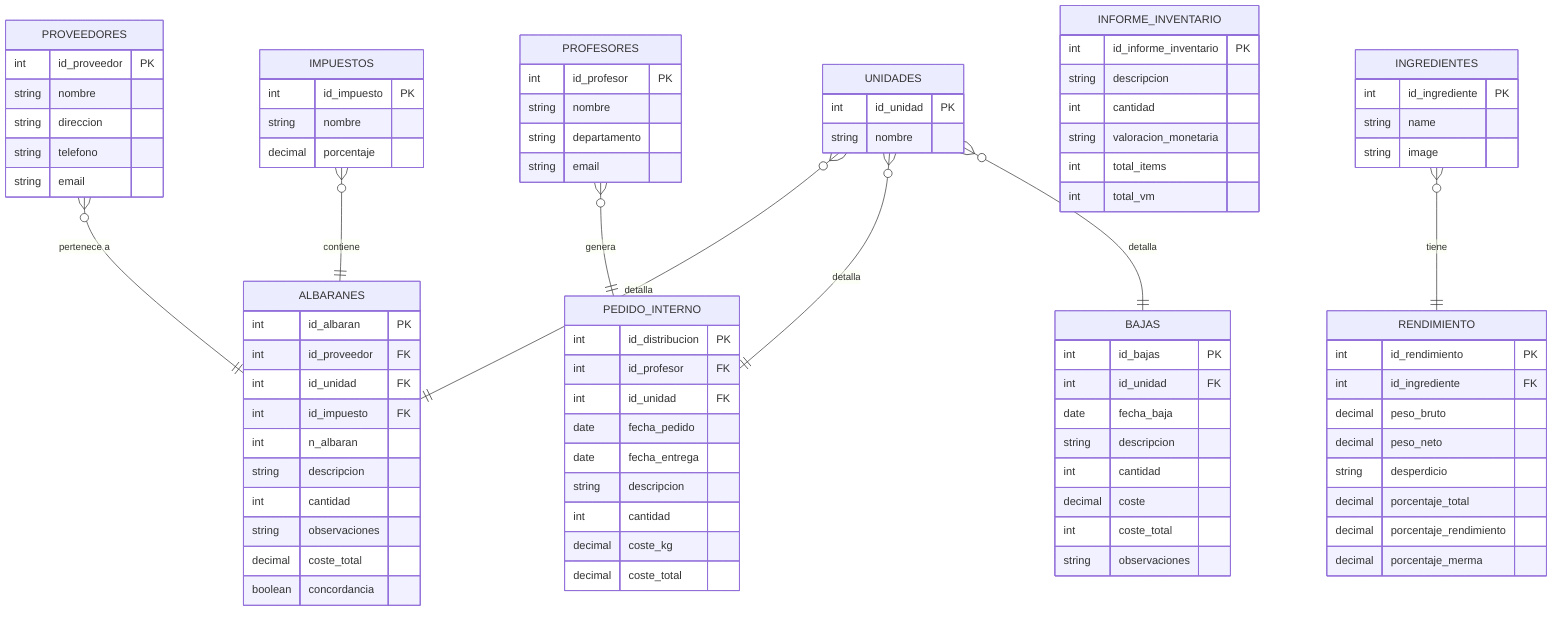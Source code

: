 erDiagram
    PROVEEDORES {
        int id_proveedor PK
        string nombre
        string direccion
        string telefono
        string email
    }

    UNIDADES {
        int id_unidad PK
        string nombre
    }

    ALBARANES {
        int id_albaran PK
        int id_proveedor FK
        int id_unidad FK
        int id_impuesto FK
        int n_albaran
        string descripcion
        int cantidad
        string observaciones
        decimal coste_total
        boolean concordancia
    }

    IMPUESTOS {
        int id_impuesto PK
        string nombre
        decimal porcentaje
    }

    PROFESORES {
        int id_profesor PK
        string nombre
        string departamento
        string email
    }

    PEDIDO_INTERNO {
        int id_distribucion PK
        int id_profesor FK
        int id_unidad FK
        date fecha_pedido
        date fecha_entrega
        string descripcion
        int cantidad
        decimal coste_kg
        decimal coste_total
    }

    BAJAS {
        int id_bajas PK
        int id_unidad FK
        date fecha_baja
        string descripcion
        int cantidad
        decimal coste
        int coste_total
        string observaciones
    }

    INFORME_INVENTARIO {
        int id_informe_inventario PK
        string descripcion
        int cantidad
        string valoracion_monetaria
        int total_items
        int total_vm
    }

    INGREDIENTES {
        int id_ingrediente PK
        string name
        string image
    }

    RENDIMIENTO {
        int id_rendimiento PK
        int id_ingrediente FK
        decimal peso_bruto
        decimal peso_neto
        string desperdicio
        decimal porcentaje_total
        decimal porcentaje_rendimiento
        decimal porcentaje_merma

    }

    PROVEEDORES o{--|| ALBARANES : "pertenece a"
    UNIDADES o{--|| ALBARANES : "detalla"
    IMPUESTOS O{--|| ALBARANES : "contiene"
    PROFESORES O{--|| PEDIDO_INTERNO : "genera"
    UNIDADES O{--|| PEDIDO_INTERNO : "detalla"
    UNIDADES O{--|| BAJAS : "detalla"
    INGREDIENTES o{--|| RENDIMIENTO : "tiene"